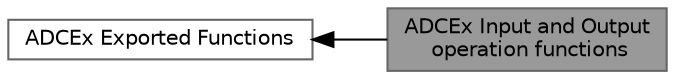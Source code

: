 digraph "ADCEx Input and Output operation functions"
{
 // LATEX_PDF_SIZE
  bgcolor="transparent";
  edge [fontname=Helvetica,fontsize=10,labelfontname=Helvetica,labelfontsize=10];
  node [fontname=Helvetica,fontsize=10,shape=box,height=0.2,width=0.4];
  rankdir=LR;
  Node2 [id="Node000002",label="ADCEx Exported Functions",height=0.2,width=0.4,color="grey40", fillcolor="white", style="filled",URL="$group___a_d_c_ex___exported___functions.html",tooltip=" "];
  Node1 [id="Node000001",label="ADCEx Input and Output\l operation functions",height=0.2,width=0.4,color="gray40", fillcolor="grey60", style="filled", fontcolor="black",tooltip=" "];
  Node2->Node1 [shape=plaintext, dir="back", style="solid"];
}
